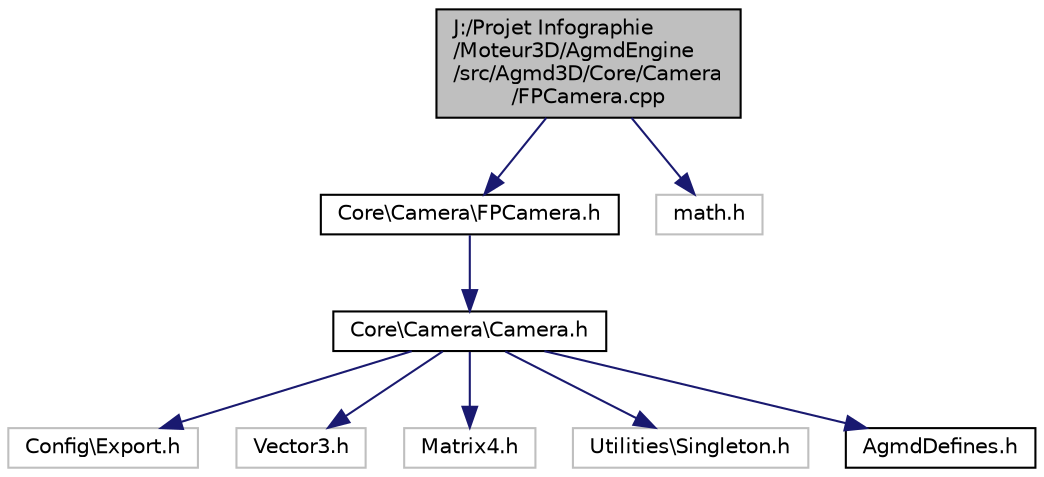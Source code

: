 digraph "J:/Projet Infographie/Moteur3D/AgmdEngine/src/Agmd3D/Core/Camera/FPCamera.cpp"
{
  edge [fontname="Helvetica",fontsize="10",labelfontname="Helvetica",labelfontsize="10"];
  node [fontname="Helvetica",fontsize="10",shape=record];
  Node1 [label="J:/Projet Infographie\l/Moteur3D/AgmdEngine\l/src/Agmd3D/Core/Camera\l/FPCamera.cpp",height=0.2,width=0.4,color="black", fillcolor="grey75", style="filled" fontcolor="black"];
  Node1 -> Node2 [color="midnightblue",fontsize="10",style="solid"];
  Node2 [label="Core\\Camera\\FPCamera.h",height=0.2,width=0.4,color="black", fillcolor="white", style="filled",URL="$_f_p_camera_8h.html"];
  Node2 -> Node3 [color="midnightblue",fontsize="10",style="solid"];
  Node3 [label="Core\\Camera\\Camera.h",height=0.2,width=0.4,color="black", fillcolor="white", style="filled",URL="$_camera_8h.html"];
  Node3 -> Node4 [color="midnightblue",fontsize="10",style="solid"];
  Node4 [label="Config\\Export.h",height=0.2,width=0.4,color="grey75", fillcolor="white", style="filled"];
  Node3 -> Node5 [color="midnightblue",fontsize="10",style="solid"];
  Node5 [label="Vector3.h",height=0.2,width=0.4,color="grey75", fillcolor="white", style="filled"];
  Node3 -> Node6 [color="midnightblue",fontsize="10",style="solid"];
  Node6 [label="Matrix4.h",height=0.2,width=0.4,color="grey75", fillcolor="white", style="filled"];
  Node3 -> Node7 [color="midnightblue",fontsize="10",style="solid"];
  Node7 [label="Utilities\\Singleton.h",height=0.2,width=0.4,color="grey75", fillcolor="white", style="filled"];
  Node3 -> Node8 [color="midnightblue",fontsize="10",style="solid"];
  Node8 [label="AgmdDefines.h",height=0.2,width=0.4,color="black", fillcolor="white", style="filled",URL="$_agmd_defines_8h.html"];
  Node1 -> Node9 [color="midnightblue",fontsize="10",style="solid"];
  Node9 [label="math.h",height=0.2,width=0.4,color="grey75", fillcolor="white", style="filled"];
}
